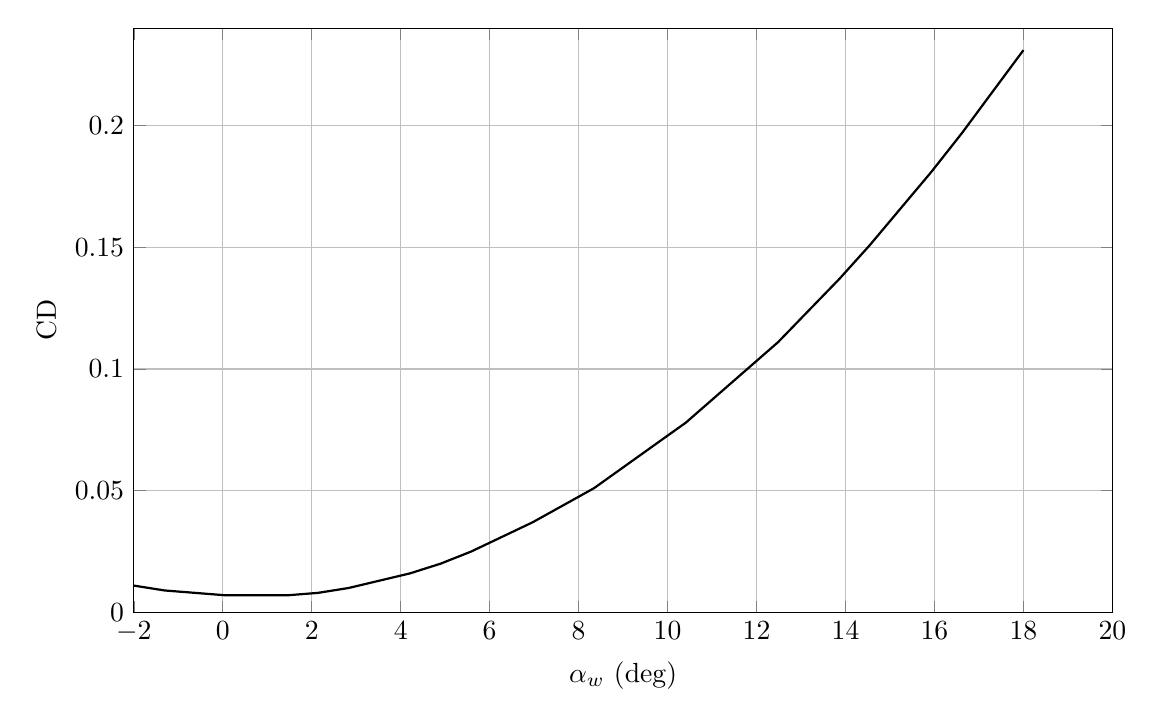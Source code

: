 %CD vs Alpha WING
\begin{tikzpicture}

\begin{axis}[
width=14.01cm,
height=9cm,
scaled ticks=false, tick label style={/pgf/number format/fixed},
xmin=-2,
xmax=20,
xlabel={$\alpha_{w}$ (deg)},
xmajorgrids,
ymin=0,
ymax=0.24,
ylabel={CD},
ymajorgrids,
]

\addplot [
color=black,
thick
]
table[row sep=crcr]{
-2.0	0.011\\
-1.31	0.009\\
-0.621	0.008\\
0.069	0.007\\
0.759	0.007\\
1.448	0.007\\
2.138	0.008\\
2.828	0.01\\
3.517	0.013\\
4.207	0.016\\
4.897	0.02\\
5.586	0.025\\
6.276	0.031\\
6.966	0.037\\
7.655	0.044\\
8.345	0.051\\
9.034	0.06\\
9.724	0.069\\
10.414	0.078\\
11.103	0.089\\
11.793	0.1\\
12.483	0.111\\
13.172	0.124\\
13.862	0.137\\
14.552	0.151\\
15.241	0.166\\
15.931	0.181\\
16.621	0.197\\
17.31	0.214\\
18.0	0.231\\
};
\end{axis}
\end{tikzpicture}%

